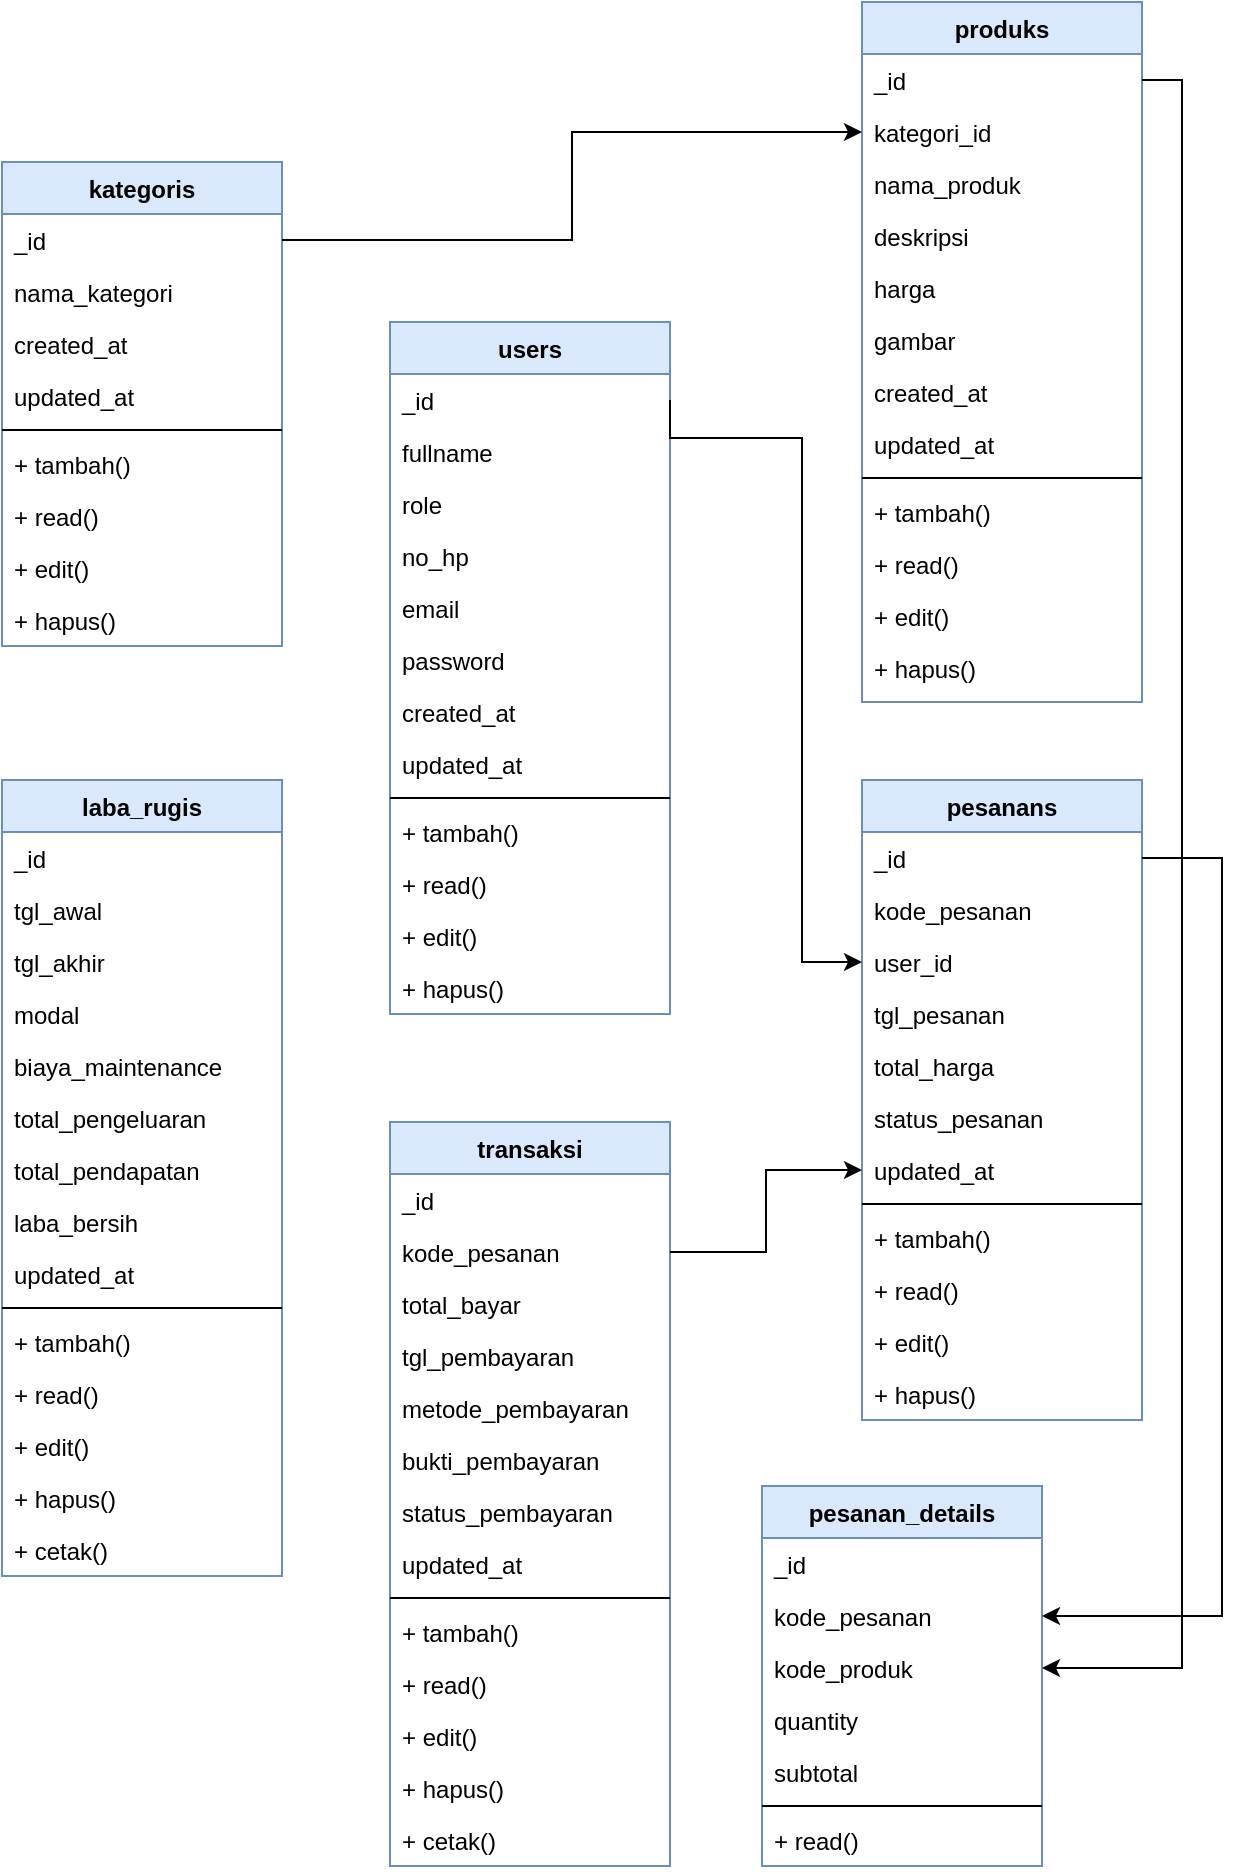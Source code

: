 <mxfile version="22.1.7" type="github">
  <diagram id="C5RBs43oDa-KdzZeNtuy" name="Page-1">
    <mxGraphModel dx="1837" dy="1169" grid="1" gridSize="10" guides="1" tooltips="1" connect="1" arrows="1" fold="1" page="1" pageScale="1" pageWidth="827" pageHeight="1169" math="0" shadow="0">
      <root>
        <mxCell id="WIyWlLk6GJQsqaUBKTNV-0" />
        <mxCell id="WIyWlLk6GJQsqaUBKTNV-1" parent="WIyWlLk6GJQsqaUBKTNV-0" />
        <mxCell id="zkfFHV4jXpPFQw0GAbJ--0" value="kategoris" style="swimlane;fontStyle=1;align=center;verticalAlign=top;childLayout=stackLayout;horizontal=1;startSize=26;horizontalStack=0;resizeParent=1;resizeLast=0;collapsible=1;marginBottom=0;rounded=0;shadow=0;strokeWidth=1;fillColor=#dae8fc;strokeColor=#6c8ebf;" parent="WIyWlLk6GJQsqaUBKTNV-1" vertex="1">
          <mxGeometry x="150" y="140" width="140" height="242" as="geometry">
            <mxRectangle x="230" y="140" width="160" height="26" as="alternateBounds" />
          </mxGeometry>
        </mxCell>
        <mxCell id="zkfFHV4jXpPFQw0GAbJ--1" value="_id" style="text;align=left;verticalAlign=top;spacingLeft=4;spacingRight=4;overflow=hidden;rotatable=0;points=[[0,0.5],[1,0.5]];portConstraint=eastwest;" parent="zkfFHV4jXpPFQw0GAbJ--0" vertex="1">
          <mxGeometry y="26" width="140" height="26" as="geometry" />
        </mxCell>
        <mxCell id="zkfFHV4jXpPFQw0GAbJ--2" value="nama_kategori" style="text;align=left;verticalAlign=top;spacingLeft=4;spacingRight=4;overflow=hidden;rotatable=0;points=[[0,0.5],[1,0.5]];portConstraint=eastwest;rounded=0;shadow=0;html=0;" parent="zkfFHV4jXpPFQw0GAbJ--0" vertex="1">
          <mxGeometry y="52" width="140" height="26" as="geometry" />
        </mxCell>
        <mxCell id="sMah7TJjEy4I3V0wS9Ff-29" value="created_at" style="text;align=left;verticalAlign=top;spacingLeft=4;spacingRight=4;overflow=hidden;rotatable=0;points=[[0,0.5],[1,0.5]];portConstraint=eastwest;rounded=0;shadow=0;html=0;" parent="zkfFHV4jXpPFQw0GAbJ--0" vertex="1">
          <mxGeometry y="78" width="140" height="26" as="geometry" />
        </mxCell>
        <mxCell id="sMah7TJjEy4I3V0wS9Ff-30" value="updated_at" style="text;align=left;verticalAlign=top;spacingLeft=4;spacingRight=4;overflow=hidden;rotatable=0;points=[[0,0.5],[1,0.5]];portConstraint=eastwest;rounded=0;shadow=0;html=0;" parent="zkfFHV4jXpPFQw0GAbJ--0" vertex="1">
          <mxGeometry y="104" width="140" height="26" as="geometry" />
        </mxCell>
        <mxCell id="zkfFHV4jXpPFQw0GAbJ--4" value="" style="line;html=1;strokeWidth=1;align=left;verticalAlign=middle;spacingTop=-1;spacingLeft=3;spacingRight=3;rotatable=0;labelPosition=right;points=[];portConstraint=eastwest;" parent="zkfFHV4jXpPFQw0GAbJ--0" vertex="1">
          <mxGeometry y="130" width="140" height="8" as="geometry" />
        </mxCell>
        <mxCell id="zkfFHV4jXpPFQw0GAbJ--5" value="+ tambah()" style="text;align=left;verticalAlign=top;spacingLeft=4;spacingRight=4;overflow=hidden;rotatable=0;points=[[0,0.5],[1,0.5]];portConstraint=eastwest;" parent="zkfFHV4jXpPFQw0GAbJ--0" vertex="1">
          <mxGeometry y="138" width="140" height="26" as="geometry" />
        </mxCell>
        <mxCell id="sMah7TJjEy4I3V0wS9Ff-94" value="+ read()" style="text;align=left;verticalAlign=top;spacingLeft=4;spacingRight=4;overflow=hidden;rotatable=0;points=[[0,0.5],[1,0.5]];portConstraint=eastwest;" parent="zkfFHV4jXpPFQw0GAbJ--0" vertex="1">
          <mxGeometry y="164" width="140" height="26" as="geometry" />
        </mxCell>
        <mxCell id="sMah7TJjEy4I3V0wS9Ff-27" value="+ edit()" style="text;align=left;verticalAlign=top;spacingLeft=4;spacingRight=4;overflow=hidden;rotatable=0;points=[[0,0.5],[1,0.5]];portConstraint=eastwest;" parent="zkfFHV4jXpPFQw0GAbJ--0" vertex="1">
          <mxGeometry y="190" width="140" height="26" as="geometry" />
        </mxCell>
        <mxCell id="sMah7TJjEy4I3V0wS9Ff-28" value="+ hapus()" style="text;align=left;verticalAlign=top;spacingLeft=4;spacingRight=4;overflow=hidden;rotatable=0;points=[[0,0.5],[1,0.5]];portConstraint=eastwest;" parent="zkfFHV4jXpPFQw0GAbJ--0" vertex="1">
          <mxGeometry y="216" width="140" height="26" as="geometry" />
        </mxCell>
        <mxCell id="zkfFHV4jXpPFQw0GAbJ--13" value="produks" style="swimlane;fontStyle=1;align=center;verticalAlign=top;childLayout=stackLayout;horizontal=1;startSize=26;horizontalStack=0;resizeParent=1;resizeLast=0;collapsible=1;marginBottom=0;rounded=0;shadow=0;strokeWidth=1;fillColor=#dae8fc;strokeColor=#6c8ebf;" parent="WIyWlLk6GJQsqaUBKTNV-1" vertex="1">
          <mxGeometry x="580" y="60" width="140" height="350" as="geometry">
            <mxRectangle x="340" y="380" width="170" height="26" as="alternateBounds" />
          </mxGeometry>
        </mxCell>
        <mxCell id="zkfFHV4jXpPFQw0GAbJ--14" value="_id" style="text;align=left;verticalAlign=top;spacingLeft=4;spacingRight=4;overflow=hidden;rotatable=0;points=[[0,0.5],[1,0.5]];portConstraint=eastwest;" parent="zkfFHV4jXpPFQw0GAbJ--13" vertex="1">
          <mxGeometry y="26" width="140" height="26" as="geometry" />
        </mxCell>
        <mxCell id="sMah7TJjEy4I3V0wS9Ff-37" value="kategori_id" style="text;align=left;verticalAlign=top;spacingLeft=4;spacingRight=4;overflow=hidden;rotatable=0;points=[[0,0.5],[1,0.5]];portConstraint=eastwest;" parent="zkfFHV4jXpPFQw0GAbJ--13" vertex="1">
          <mxGeometry y="52" width="140" height="26" as="geometry" />
        </mxCell>
        <mxCell id="sMah7TJjEy4I3V0wS9Ff-35" value="nama_produk" style="text;align=left;verticalAlign=top;spacingLeft=4;spacingRight=4;overflow=hidden;rotatable=0;points=[[0,0.5],[1,0.5]];portConstraint=eastwest;" parent="zkfFHV4jXpPFQw0GAbJ--13" vertex="1">
          <mxGeometry y="78" width="140" height="26" as="geometry" />
        </mxCell>
        <mxCell id="sMah7TJjEy4I3V0wS9Ff-36" value="deskripsi" style="text;align=left;verticalAlign=top;spacingLeft=4;spacingRight=4;overflow=hidden;rotatable=0;points=[[0,0.5],[1,0.5]];portConstraint=eastwest;" parent="zkfFHV4jXpPFQw0GAbJ--13" vertex="1">
          <mxGeometry y="104" width="140" height="26" as="geometry" />
        </mxCell>
        <mxCell id="sMah7TJjEy4I3V0wS9Ff-38" value="harga" style="text;align=left;verticalAlign=top;spacingLeft=4;spacingRight=4;overflow=hidden;rotatable=0;points=[[0,0.5],[1,0.5]];portConstraint=eastwest;" parent="zkfFHV4jXpPFQw0GAbJ--13" vertex="1">
          <mxGeometry y="130" width="140" height="26" as="geometry" />
        </mxCell>
        <mxCell id="sMah7TJjEy4I3V0wS9Ff-40" value="gambar" style="text;align=left;verticalAlign=top;spacingLeft=4;spacingRight=4;overflow=hidden;rotatable=0;points=[[0,0.5],[1,0.5]];portConstraint=eastwest;" parent="zkfFHV4jXpPFQw0GAbJ--13" vertex="1">
          <mxGeometry y="156" width="140" height="26" as="geometry" />
        </mxCell>
        <mxCell id="sMah7TJjEy4I3V0wS9Ff-41" value="created_at" style="text;align=left;verticalAlign=top;spacingLeft=4;spacingRight=4;overflow=hidden;rotatable=0;points=[[0,0.5],[1,0.5]];portConstraint=eastwest;rounded=0;shadow=0;html=0;" parent="zkfFHV4jXpPFQw0GAbJ--13" vertex="1">
          <mxGeometry y="182" width="140" height="26" as="geometry" />
        </mxCell>
        <mxCell id="sMah7TJjEy4I3V0wS9Ff-42" value="updated_at" style="text;align=left;verticalAlign=top;spacingLeft=4;spacingRight=4;overflow=hidden;rotatable=0;points=[[0,0.5],[1,0.5]];portConstraint=eastwest;rounded=0;shadow=0;html=0;" parent="zkfFHV4jXpPFQw0GAbJ--13" vertex="1">
          <mxGeometry y="208" width="140" height="26" as="geometry" />
        </mxCell>
        <mxCell id="zkfFHV4jXpPFQw0GAbJ--15" value="" style="line;html=1;strokeWidth=1;align=left;verticalAlign=middle;spacingTop=-1;spacingLeft=3;spacingRight=3;rotatable=0;labelPosition=right;points=[];portConstraint=eastwest;" parent="zkfFHV4jXpPFQw0GAbJ--13" vertex="1">
          <mxGeometry y="234" width="140" height="8" as="geometry" />
        </mxCell>
        <mxCell id="sMah7TJjEy4I3V0wS9Ff-31" value="+ tambah()" style="text;align=left;verticalAlign=top;spacingLeft=4;spacingRight=4;overflow=hidden;rotatable=0;points=[[0,0.5],[1,0.5]];portConstraint=eastwest;" parent="zkfFHV4jXpPFQw0GAbJ--13" vertex="1">
          <mxGeometry y="242" width="140" height="26" as="geometry" />
        </mxCell>
        <mxCell id="sMah7TJjEy4I3V0wS9Ff-34" value="+ read()" style="text;align=left;verticalAlign=top;spacingLeft=4;spacingRight=4;overflow=hidden;rotatable=0;points=[[0,0.5],[1,0.5]];portConstraint=eastwest;" parent="zkfFHV4jXpPFQw0GAbJ--13" vertex="1">
          <mxGeometry y="268" width="140" height="26" as="geometry" />
        </mxCell>
        <mxCell id="sMah7TJjEy4I3V0wS9Ff-32" value="+ edit()" style="text;align=left;verticalAlign=top;spacingLeft=4;spacingRight=4;overflow=hidden;rotatable=0;points=[[0,0.5],[1,0.5]];portConstraint=eastwest;" parent="zkfFHV4jXpPFQw0GAbJ--13" vertex="1">
          <mxGeometry y="294" width="140" height="26" as="geometry" />
        </mxCell>
        <mxCell id="sMah7TJjEy4I3V0wS9Ff-33" value="+ hapus()" style="text;align=left;verticalAlign=top;spacingLeft=4;spacingRight=4;overflow=hidden;rotatable=0;points=[[0,0.5],[1,0.5]];portConstraint=eastwest;" parent="zkfFHV4jXpPFQw0GAbJ--13" vertex="1">
          <mxGeometry y="320" width="140" height="26" as="geometry" />
        </mxCell>
        <mxCell id="zkfFHV4jXpPFQw0GAbJ--17" value="users" style="swimlane;fontStyle=1;align=center;verticalAlign=top;childLayout=stackLayout;horizontal=1;startSize=26;horizontalStack=0;resizeParent=1;resizeLast=0;collapsible=1;marginBottom=0;rounded=0;shadow=0;strokeWidth=1;fillColor=#dae8fc;strokeColor=#6c8ebf;" parent="WIyWlLk6GJQsqaUBKTNV-1" vertex="1">
          <mxGeometry x="344" y="220" width="140" height="346" as="geometry">
            <mxRectangle x="550" y="140" width="160" height="26" as="alternateBounds" />
          </mxGeometry>
        </mxCell>
        <mxCell id="zkfFHV4jXpPFQw0GAbJ--18" value="_id" style="text;align=left;verticalAlign=top;spacingLeft=4;spacingRight=4;overflow=hidden;rotatable=0;points=[[0,0.5],[1,0.5]];portConstraint=eastwest;" parent="zkfFHV4jXpPFQw0GAbJ--17" vertex="1">
          <mxGeometry y="26" width="140" height="26" as="geometry" />
        </mxCell>
        <mxCell id="zkfFHV4jXpPFQw0GAbJ--19" value="fullname" style="text;align=left;verticalAlign=top;spacingLeft=4;spacingRight=4;overflow=hidden;rotatable=0;points=[[0,0.5],[1,0.5]];portConstraint=eastwest;rounded=0;shadow=0;html=0;" parent="zkfFHV4jXpPFQw0GAbJ--17" vertex="1">
          <mxGeometry y="52" width="140" height="26" as="geometry" />
        </mxCell>
        <mxCell id="sMah7TJjEy4I3V0wS9Ff-48" value="role" style="text;align=left;verticalAlign=top;spacingLeft=4;spacingRight=4;overflow=hidden;rotatable=0;points=[[0,0.5],[1,0.5]];portConstraint=eastwest;rounded=0;shadow=0;html=0;" parent="zkfFHV4jXpPFQw0GAbJ--17" vertex="1">
          <mxGeometry y="78" width="140" height="26" as="geometry" />
        </mxCell>
        <mxCell id="zkfFHV4jXpPFQw0GAbJ--20" value="no_hp" style="text;align=left;verticalAlign=top;spacingLeft=4;spacingRight=4;overflow=hidden;rotatable=0;points=[[0,0.5],[1,0.5]];portConstraint=eastwest;rounded=0;shadow=0;html=0;" parent="zkfFHV4jXpPFQw0GAbJ--17" vertex="1">
          <mxGeometry y="104" width="140" height="26" as="geometry" />
        </mxCell>
        <mxCell id="zkfFHV4jXpPFQw0GAbJ--21" value="email" style="text;align=left;verticalAlign=top;spacingLeft=4;spacingRight=4;overflow=hidden;rotatable=0;points=[[0,0.5],[1,0.5]];portConstraint=eastwest;rounded=0;shadow=0;html=0;" parent="zkfFHV4jXpPFQw0GAbJ--17" vertex="1">
          <mxGeometry y="130" width="140" height="26" as="geometry" />
        </mxCell>
        <mxCell id="zkfFHV4jXpPFQw0GAbJ--22" value="password" style="text;align=left;verticalAlign=top;spacingLeft=4;spacingRight=4;overflow=hidden;rotatable=0;points=[[0,0.5],[1,0.5]];portConstraint=eastwest;rounded=0;shadow=0;html=0;" parent="zkfFHV4jXpPFQw0GAbJ--17" vertex="1">
          <mxGeometry y="156" width="140" height="26" as="geometry" />
        </mxCell>
        <mxCell id="sMah7TJjEy4I3V0wS9Ff-73" value="created_at" style="text;align=left;verticalAlign=top;spacingLeft=4;spacingRight=4;overflow=hidden;rotatable=0;points=[[0,0.5],[1,0.5]];portConstraint=eastwest;rounded=0;shadow=0;html=0;" parent="zkfFHV4jXpPFQw0GAbJ--17" vertex="1">
          <mxGeometry y="182" width="140" height="26" as="geometry" />
        </mxCell>
        <mxCell id="sMah7TJjEy4I3V0wS9Ff-74" value="updated_at" style="text;align=left;verticalAlign=top;spacingLeft=4;spacingRight=4;overflow=hidden;rotatable=0;points=[[0,0.5],[1,0.5]];portConstraint=eastwest;rounded=0;shadow=0;html=0;" parent="zkfFHV4jXpPFQw0GAbJ--17" vertex="1">
          <mxGeometry y="208" width="140" height="26" as="geometry" />
        </mxCell>
        <mxCell id="zkfFHV4jXpPFQw0GAbJ--23" value="" style="line;html=1;strokeWidth=1;align=left;verticalAlign=middle;spacingTop=-1;spacingLeft=3;spacingRight=3;rotatable=0;labelPosition=right;points=[];portConstraint=eastwest;" parent="zkfFHV4jXpPFQw0GAbJ--17" vertex="1">
          <mxGeometry y="234" width="140" height="8" as="geometry" />
        </mxCell>
        <mxCell id="sMah7TJjEy4I3V0wS9Ff-47" value="+ tambah()" style="text;align=left;verticalAlign=top;spacingLeft=4;spacingRight=4;overflow=hidden;rotatable=0;points=[[0,0.5],[1,0.5]];portConstraint=eastwest;" parent="zkfFHV4jXpPFQw0GAbJ--17" vertex="1">
          <mxGeometry y="242" width="140" height="26" as="geometry" />
        </mxCell>
        <mxCell id="sMah7TJjEy4I3V0wS9Ff-44" value="+ read()" style="text;align=left;verticalAlign=top;spacingLeft=4;spacingRight=4;overflow=hidden;rotatable=0;points=[[0,0.5],[1,0.5]];portConstraint=eastwest;" parent="zkfFHV4jXpPFQw0GAbJ--17" vertex="1">
          <mxGeometry y="268" width="140" height="26" as="geometry" />
        </mxCell>
        <mxCell id="sMah7TJjEy4I3V0wS9Ff-45" value="+ edit()" style="text;align=left;verticalAlign=top;spacingLeft=4;spacingRight=4;overflow=hidden;rotatable=0;points=[[0,0.5],[1,0.5]];portConstraint=eastwest;" parent="zkfFHV4jXpPFQw0GAbJ--17" vertex="1">
          <mxGeometry y="294" width="140" height="26" as="geometry" />
        </mxCell>
        <mxCell id="sMah7TJjEy4I3V0wS9Ff-46" value="+ hapus()" style="text;align=left;verticalAlign=top;spacingLeft=4;spacingRight=4;overflow=hidden;rotatable=0;points=[[0,0.5],[1,0.5]];portConstraint=eastwest;" parent="zkfFHV4jXpPFQw0GAbJ--17" vertex="1">
          <mxGeometry y="320" width="140" height="26" as="geometry" />
        </mxCell>
        <mxCell id="sMah7TJjEy4I3V0wS9Ff-0" value="pesanans" style="swimlane;fontStyle=1;align=center;verticalAlign=top;childLayout=stackLayout;horizontal=1;startSize=26;horizontalStack=0;resizeParent=1;resizeLast=0;collapsible=1;marginBottom=0;rounded=0;shadow=0;strokeWidth=1;fillColor=#dae8fc;strokeColor=#6c8ebf;" parent="WIyWlLk6GJQsqaUBKTNV-1" vertex="1">
          <mxGeometry x="580" y="449" width="140" height="320" as="geometry">
            <mxRectangle x="550" y="140" width="160" height="26" as="alternateBounds" />
          </mxGeometry>
        </mxCell>
        <mxCell id="sMah7TJjEy4I3V0wS9Ff-1" value="_id" style="text;align=left;verticalAlign=top;spacingLeft=4;spacingRight=4;overflow=hidden;rotatable=0;points=[[0,0.5],[1,0.5]];portConstraint=eastwest;" parent="sMah7TJjEy4I3V0wS9Ff-0" vertex="1">
          <mxGeometry y="26" width="140" height="26" as="geometry" />
        </mxCell>
        <mxCell id="sMah7TJjEy4I3V0wS9Ff-110" value="kode_pesanan" style="text;align=left;verticalAlign=top;spacingLeft=4;spacingRight=4;overflow=hidden;rotatable=0;points=[[0,0.5],[1,0.5]];portConstraint=eastwest;" parent="sMah7TJjEy4I3V0wS9Ff-0" vertex="1">
          <mxGeometry y="52" width="140" height="26" as="geometry" />
        </mxCell>
        <mxCell id="sMah7TJjEy4I3V0wS9Ff-2" value="user_id" style="text;align=left;verticalAlign=top;spacingLeft=4;spacingRight=4;overflow=hidden;rotatable=0;points=[[0,0.5],[1,0.5]];portConstraint=eastwest;rounded=0;shadow=0;html=0;" parent="sMah7TJjEy4I3V0wS9Ff-0" vertex="1">
          <mxGeometry y="78" width="140" height="26" as="geometry" />
        </mxCell>
        <mxCell id="sMah7TJjEy4I3V0wS9Ff-3" value="tgl_pesanan" style="text;align=left;verticalAlign=top;spacingLeft=4;spacingRight=4;overflow=hidden;rotatable=0;points=[[0,0.5],[1,0.5]];portConstraint=eastwest;rounded=0;shadow=0;html=0;" parent="sMah7TJjEy4I3V0wS9Ff-0" vertex="1">
          <mxGeometry y="104" width="140" height="26" as="geometry" />
        </mxCell>
        <mxCell id="sMah7TJjEy4I3V0wS9Ff-5" value="total_harga" style="text;align=left;verticalAlign=top;spacingLeft=4;spacingRight=4;overflow=hidden;rotatable=0;points=[[0,0.5],[1,0.5]];portConstraint=eastwest;rounded=0;shadow=0;html=0;" parent="sMah7TJjEy4I3V0wS9Ff-0" vertex="1">
          <mxGeometry y="130" width="140" height="26" as="geometry" />
        </mxCell>
        <mxCell id="sMah7TJjEy4I3V0wS9Ff-4" value="status_pesanan" style="text;align=left;verticalAlign=top;spacingLeft=4;spacingRight=4;overflow=hidden;rotatable=0;points=[[0,0.5],[1,0.5]];portConstraint=eastwest;rounded=0;shadow=0;html=0;" parent="sMah7TJjEy4I3V0wS9Ff-0" vertex="1">
          <mxGeometry y="156" width="140" height="26" as="geometry" />
        </mxCell>
        <mxCell id="sMah7TJjEy4I3V0wS9Ff-75" value="updated_at" style="text;align=left;verticalAlign=top;spacingLeft=4;spacingRight=4;overflow=hidden;rotatable=0;points=[[0,0.5],[1,0.5]];portConstraint=eastwest;rounded=0;shadow=0;html=0;" parent="sMah7TJjEy4I3V0wS9Ff-0" vertex="1">
          <mxGeometry y="182" width="140" height="26" as="geometry" />
        </mxCell>
        <mxCell id="sMah7TJjEy4I3V0wS9Ff-6" value="" style="line;html=1;strokeWidth=1;align=left;verticalAlign=middle;spacingTop=-1;spacingLeft=3;spacingRight=3;rotatable=0;labelPosition=right;points=[];portConstraint=eastwest;" parent="sMah7TJjEy4I3V0wS9Ff-0" vertex="1">
          <mxGeometry y="208" width="140" height="8" as="geometry" />
        </mxCell>
        <mxCell id="sMah7TJjEy4I3V0wS9Ff-59" value="+ tambah()" style="text;align=left;verticalAlign=top;spacingLeft=4;spacingRight=4;overflow=hidden;rotatable=0;points=[[0,0.5],[1,0.5]];portConstraint=eastwest;" parent="sMah7TJjEy4I3V0wS9Ff-0" vertex="1">
          <mxGeometry y="216" width="140" height="26" as="geometry" />
        </mxCell>
        <mxCell id="sMah7TJjEy4I3V0wS9Ff-60" value="+ read()" style="text;align=left;verticalAlign=top;spacingLeft=4;spacingRight=4;overflow=hidden;rotatable=0;points=[[0,0.5],[1,0.5]];portConstraint=eastwest;" parent="sMah7TJjEy4I3V0wS9Ff-0" vertex="1">
          <mxGeometry y="242" width="140" height="26" as="geometry" />
        </mxCell>
        <mxCell id="sMah7TJjEy4I3V0wS9Ff-61" value="+ edit()" style="text;align=left;verticalAlign=top;spacingLeft=4;spacingRight=4;overflow=hidden;rotatable=0;points=[[0,0.5],[1,0.5]];portConstraint=eastwest;" parent="sMah7TJjEy4I3V0wS9Ff-0" vertex="1">
          <mxGeometry y="268" width="140" height="26" as="geometry" />
        </mxCell>
        <mxCell id="sMah7TJjEy4I3V0wS9Ff-62" value="+ hapus()" style="text;align=left;verticalAlign=top;spacingLeft=4;spacingRight=4;overflow=hidden;rotatable=0;points=[[0,0.5],[1,0.5]];portConstraint=eastwest;" parent="sMah7TJjEy4I3V0wS9Ff-0" vertex="1">
          <mxGeometry y="294" width="140" height="26" as="geometry" />
        </mxCell>
        <mxCell id="sMah7TJjEy4I3V0wS9Ff-9" value="transaksi" style="swimlane;fontStyle=1;align=center;verticalAlign=top;childLayout=stackLayout;horizontal=1;startSize=26;horizontalStack=0;resizeParent=1;resizeLast=0;collapsible=1;marginBottom=0;rounded=0;shadow=0;strokeWidth=1;fillColor=#dae8fc;strokeColor=#6c8ebf;" parent="WIyWlLk6GJQsqaUBKTNV-1" vertex="1">
          <mxGeometry x="344" y="620" width="140" height="372" as="geometry">
            <mxRectangle x="550" y="140" width="160" height="26" as="alternateBounds" />
          </mxGeometry>
        </mxCell>
        <mxCell id="sMah7TJjEy4I3V0wS9Ff-10" value="_id" style="text;align=left;verticalAlign=top;spacingLeft=4;spacingRight=4;overflow=hidden;rotatable=0;points=[[0,0.5],[1,0.5]];portConstraint=eastwest;" parent="sMah7TJjEy4I3V0wS9Ff-9" vertex="1">
          <mxGeometry y="26" width="140" height="26" as="geometry" />
        </mxCell>
        <mxCell id="sMah7TJjEy4I3V0wS9Ff-11" value="kode_pesanan" style="text;align=left;verticalAlign=top;spacingLeft=4;spacingRight=4;overflow=hidden;rotatable=0;points=[[0,0.5],[1,0.5]];portConstraint=eastwest;rounded=0;shadow=0;html=0;" parent="sMah7TJjEy4I3V0wS9Ff-9" vertex="1">
          <mxGeometry y="52" width="140" height="26" as="geometry" />
        </mxCell>
        <mxCell id="sMah7TJjEy4I3V0wS9Ff-12" value="total_bayar" style="text;align=left;verticalAlign=top;spacingLeft=4;spacingRight=4;overflow=hidden;rotatable=0;points=[[0,0.5],[1,0.5]];portConstraint=eastwest;rounded=0;shadow=0;html=0;" parent="sMah7TJjEy4I3V0wS9Ff-9" vertex="1">
          <mxGeometry y="78" width="140" height="26" as="geometry" />
        </mxCell>
        <mxCell id="sMah7TJjEy4I3V0wS9Ff-89" value="tgl_pembayaran" style="text;align=left;verticalAlign=top;spacingLeft=4;spacingRight=4;overflow=hidden;rotatable=0;points=[[0,0.5],[1,0.5]];portConstraint=eastwest;rounded=0;shadow=0;html=0;" parent="sMah7TJjEy4I3V0wS9Ff-9" vertex="1">
          <mxGeometry y="104" width="140" height="26" as="geometry" />
        </mxCell>
        <mxCell id="sMah7TJjEy4I3V0wS9Ff-13" value="metode_pembayaran" style="text;align=left;verticalAlign=top;spacingLeft=4;spacingRight=4;overflow=hidden;rotatable=0;points=[[0,0.5],[1,0.5]];portConstraint=eastwest;rounded=0;shadow=0;html=0;" parent="sMah7TJjEy4I3V0wS9Ff-9" vertex="1">
          <mxGeometry y="130" width="140" height="26" as="geometry" />
        </mxCell>
        <mxCell id="sMah7TJjEy4I3V0wS9Ff-14" value="bukti_pembayaran" style="text;align=left;verticalAlign=top;spacingLeft=4;spacingRight=4;overflow=hidden;rotatable=0;points=[[0,0.5],[1,0.5]];portConstraint=eastwest;rounded=0;shadow=0;html=0;" parent="sMah7TJjEy4I3V0wS9Ff-9" vertex="1">
          <mxGeometry y="156" width="140" height="26" as="geometry" />
        </mxCell>
        <mxCell id="sMah7TJjEy4I3V0wS9Ff-88" value="status_pembayaran" style="text;align=left;verticalAlign=top;spacingLeft=4;spacingRight=4;overflow=hidden;rotatable=0;points=[[0,0.5],[1,0.5]];portConstraint=eastwest;rounded=0;shadow=0;html=0;" parent="sMah7TJjEy4I3V0wS9Ff-9" vertex="1">
          <mxGeometry y="182" width="140" height="26" as="geometry" />
        </mxCell>
        <mxCell id="sMah7TJjEy4I3V0wS9Ff-90" value="updated_at" style="text;align=left;verticalAlign=top;spacingLeft=4;spacingRight=4;overflow=hidden;rotatable=0;points=[[0,0.5],[1,0.5]];portConstraint=eastwest;rounded=0;shadow=0;html=0;" parent="sMah7TJjEy4I3V0wS9Ff-9" vertex="1">
          <mxGeometry y="208" width="140" height="26" as="geometry" />
        </mxCell>
        <mxCell id="sMah7TJjEy4I3V0wS9Ff-15" value="" style="line;html=1;strokeWidth=1;align=left;verticalAlign=middle;spacingTop=-1;spacingLeft=3;spacingRight=3;rotatable=0;labelPosition=right;points=[];portConstraint=eastwest;" parent="sMah7TJjEy4I3V0wS9Ff-9" vertex="1">
          <mxGeometry y="234" width="140" height="8" as="geometry" />
        </mxCell>
        <mxCell id="sMah7TJjEy4I3V0wS9Ff-63" value="+ tambah()" style="text;align=left;verticalAlign=top;spacingLeft=4;spacingRight=4;overflow=hidden;rotatable=0;points=[[0,0.5],[1,0.5]];portConstraint=eastwest;" parent="sMah7TJjEy4I3V0wS9Ff-9" vertex="1">
          <mxGeometry y="242" width="140" height="26" as="geometry" />
        </mxCell>
        <mxCell id="sMah7TJjEy4I3V0wS9Ff-64" value="+ read()" style="text;align=left;verticalAlign=top;spacingLeft=4;spacingRight=4;overflow=hidden;rotatable=0;points=[[0,0.5],[1,0.5]];portConstraint=eastwest;" parent="sMah7TJjEy4I3V0wS9Ff-9" vertex="1">
          <mxGeometry y="268" width="140" height="26" as="geometry" />
        </mxCell>
        <mxCell id="sMah7TJjEy4I3V0wS9Ff-65" value="+ edit()" style="text;align=left;verticalAlign=top;spacingLeft=4;spacingRight=4;overflow=hidden;rotatable=0;points=[[0,0.5],[1,0.5]];portConstraint=eastwest;" parent="sMah7TJjEy4I3V0wS9Ff-9" vertex="1">
          <mxGeometry y="294" width="140" height="26" as="geometry" />
        </mxCell>
        <mxCell id="sMah7TJjEy4I3V0wS9Ff-66" value="+ hapus()" style="text;align=left;verticalAlign=top;spacingLeft=4;spacingRight=4;overflow=hidden;rotatable=0;points=[[0,0.5],[1,0.5]];portConstraint=eastwest;" parent="sMah7TJjEy4I3V0wS9Ff-9" vertex="1">
          <mxGeometry y="320" width="140" height="26" as="geometry" />
        </mxCell>
        <mxCell id="sMah7TJjEy4I3V0wS9Ff-67" value="+ cetak()" style="text;align=left;verticalAlign=top;spacingLeft=4;spacingRight=4;overflow=hidden;rotatable=0;points=[[0,0.5],[1,0.5]];portConstraint=eastwest;" parent="sMah7TJjEy4I3V0wS9Ff-9" vertex="1">
          <mxGeometry y="346" width="140" height="26" as="geometry" />
        </mxCell>
        <mxCell id="sMah7TJjEy4I3V0wS9Ff-49" style="edgeStyle=orthogonalEdgeStyle;rounded=0;orthogonalLoop=1;jettySize=auto;html=1;exitX=1;exitY=0.5;exitDx=0;exitDy=0;entryX=0;entryY=0.5;entryDx=0;entryDy=0;" parent="WIyWlLk6GJQsqaUBKTNV-1" source="zkfFHV4jXpPFQw0GAbJ--1" target="sMah7TJjEy4I3V0wS9Ff-37" edge="1">
          <mxGeometry relative="1" as="geometry" />
        </mxCell>
        <mxCell id="sMah7TJjEy4I3V0wS9Ff-50" value="laba_rugis" style="swimlane;fontStyle=1;align=center;verticalAlign=top;childLayout=stackLayout;horizontal=1;startSize=26;horizontalStack=0;resizeParent=1;resizeLast=0;collapsible=1;marginBottom=0;rounded=0;shadow=0;strokeWidth=1;fillColor=#dae8fc;strokeColor=#6c8ebf;" parent="WIyWlLk6GJQsqaUBKTNV-1" vertex="1">
          <mxGeometry x="150" y="449" width="140" height="398" as="geometry">
            <mxRectangle x="130" y="380" width="160" height="26" as="alternateBounds" />
          </mxGeometry>
        </mxCell>
        <mxCell id="sMah7TJjEy4I3V0wS9Ff-51" value="_id" style="text;align=left;verticalAlign=top;spacingLeft=4;spacingRight=4;overflow=hidden;rotatable=0;points=[[0,0.5],[1,0.5]];portConstraint=eastwest;" parent="sMah7TJjEy4I3V0wS9Ff-50" vertex="1">
          <mxGeometry y="26" width="140" height="26" as="geometry" />
        </mxCell>
        <mxCell id="sMah7TJjEy4I3V0wS9Ff-52" value="tgl_awal" style="text;align=left;verticalAlign=top;spacingLeft=4;spacingRight=4;overflow=hidden;rotatable=0;points=[[0,0.5],[1,0.5]];portConstraint=eastwest;rounded=0;shadow=0;html=0;" parent="sMah7TJjEy4I3V0wS9Ff-50" vertex="1">
          <mxGeometry y="52" width="140" height="26" as="geometry" />
        </mxCell>
        <mxCell id="sMah7TJjEy4I3V0wS9Ff-98" value="tgl_akhir" style="text;align=left;verticalAlign=top;spacingLeft=4;spacingRight=4;overflow=hidden;rotatable=0;points=[[0,0.5],[1,0.5]];portConstraint=eastwest;rounded=0;shadow=0;html=0;" parent="sMah7TJjEy4I3V0wS9Ff-50" vertex="1">
          <mxGeometry y="78" width="140" height="26" as="geometry" />
        </mxCell>
        <mxCell id="sMah7TJjEy4I3V0wS9Ff-99" value="modal" style="text;align=left;verticalAlign=top;spacingLeft=4;spacingRight=4;overflow=hidden;rotatable=0;points=[[0,0.5],[1,0.5]];portConstraint=eastwest;rounded=0;shadow=0;html=0;" parent="sMah7TJjEy4I3V0wS9Ff-50" vertex="1">
          <mxGeometry y="104" width="140" height="26" as="geometry" />
        </mxCell>
        <mxCell id="sMah7TJjEy4I3V0wS9Ff-100" value="biaya_maintenance" style="text;align=left;verticalAlign=top;spacingLeft=4;spacingRight=4;overflow=hidden;rotatable=0;points=[[0,0.5],[1,0.5]];portConstraint=eastwest;rounded=0;shadow=0;html=0;" parent="sMah7TJjEy4I3V0wS9Ff-50" vertex="1">
          <mxGeometry y="130" width="140" height="26" as="geometry" />
        </mxCell>
        <mxCell id="sMah7TJjEy4I3V0wS9Ff-101" value="total_pengeluaran" style="text;align=left;verticalAlign=top;spacingLeft=4;spacingRight=4;overflow=hidden;rotatable=0;points=[[0,0.5],[1,0.5]];portConstraint=eastwest;rounded=0;shadow=0;html=0;" parent="sMah7TJjEy4I3V0wS9Ff-50" vertex="1">
          <mxGeometry y="156" width="140" height="26" as="geometry" />
        </mxCell>
        <mxCell id="sMah7TJjEy4I3V0wS9Ff-102" value="total_pendapatan" style="text;align=left;verticalAlign=top;spacingLeft=4;spacingRight=4;overflow=hidden;rotatable=0;points=[[0,0.5],[1,0.5]];portConstraint=eastwest;rounded=0;shadow=0;html=0;" parent="sMah7TJjEy4I3V0wS9Ff-50" vertex="1">
          <mxGeometry y="182" width="140" height="26" as="geometry" />
        </mxCell>
        <mxCell id="sMah7TJjEy4I3V0wS9Ff-103" value="laba_bersih" style="text;align=left;verticalAlign=top;spacingLeft=4;spacingRight=4;overflow=hidden;rotatable=0;points=[[0,0.5],[1,0.5]];portConstraint=eastwest;rounded=0;shadow=0;html=0;" parent="sMah7TJjEy4I3V0wS9Ff-50" vertex="1">
          <mxGeometry y="208" width="140" height="26" as="geometry" />
        </mxCell>
        <mxCell id="sMah7TJjEy4I3V0wS9Ff-112" value="updated_at" style="text;align=left;verticalAlign=top;spacingLeft=4;spacingRight=4;overflow=hidden;rotatable=0;points=[[0,0.5],[1,0.5]];portConstraint=eastwest;rounded=0;shadow=0;html=0;" parent="sMah7TJjEy4I3V0wS9Ff-50" vertex="1">
          <mxGeometry y="234" width="140" height="26" as="geometry" />
        </mxCell>
        <mxCell id="sMah7TJjEy4I3V0wS9Ff-53" value="" style="line;html=1;strokeWidth=1;align=left;verticalAlign=middle;spacingTop=-1;spacingLeft=3;spacingRight=3;rotatable=0;labelPosition=right;points=[];portConstraint=eastwest;" parent="sMah7TJjEy4I3V0wS9Ff-50" vertex="1">
          <mxGeometry y="260" width="140" height="8" as="geometry" />
        </mxCell>
        <mxCell id="sMah7TJjEy4I3V0wS9Ff-68" value="+ tambah()" style="text;align=left;verticalAlign=top;spacingLeft=4;spacingRight=4;overflow=hidden;rotatable=0;points=[[0,0.5],[1,0.5]];portConstraint=eastwest;" parent="sMah7TJjEy4I3V0wS9Ff-50" vertex="1">
          <mxGeometry y="268" width="140" height="26" as="geometry" />
        </mxCell>
        <mxCell id="sMah7TJjEy4I3V0wS9Ff-69" value="+ read()" style="text;align=left;verticalAlign=top;spacingLeft=4;spacingRight=4;overflow=hidden;rotatable=0;points=[[0,0.5],[1,0.5]];portConstraint=eastwest;" parent="sMah7TJjEy4I3V0wS9Ff-50" vertex="1">
          <mxGeometry y="294" width="140" height="26" as="geometry" />
        </mxCell>
        <mxCell id="sMah7TJjEy4I3V0wS9Ff-70" value="+ edit()" style="text;align=left;verticalAlign=top;spacingLeft=4;spacingRight=4;overflow=hidden;rotatable=0;points=[[0,0.5],[1,0.5]];portConstraint=eastwest;" parent="sMah7TJjEy4I3V0wS9Ff-50" vertex="1">
          <mxGeometry y="320" width="140" height="26" as="geometry" />
        </mxCell>
        <mxCell id="sMah7TJjEy4I3V0wS9Ff-71" value="+ hapus()" style="text;align=left;verticalAlign=top;spacingLeft=4;spacingRight=4;overflow=hidden;rotatable=0;points=[[0,0.5],[1,0.5]];portConstraint=eastwest;" parent="sMah7TJjEy4I3V0wS9Ff-50" vertex="1">
          <mxGeometry y="346" width="140" height="26" as="geometry" />
        </mxCell>
        <mxCell id="sMah7TJjEy4I3V0wS9Ff-72" value="+ cetak()" style="text;align=left;verticalAlign=top;spacingLeft=4;spacingRight=4;overflow=hidden;rotatable=0;points=[[0,0.5],[1,0.5]];portConstraint=eastwest;" parent="sMah7TJjEy4I3V0wS9Ff-50" vertex="1">
          <mxGeometry y="372" width="140" height="26" as="geometry" />
        </mxCell>
        <mxCell id="sMah7TJjEy4I3V0wS9Ff-76" value="pesanan_details" style="swimlane;fontStyle=1;align=center;verticalAlign=top;childLayout=stackLayout;horizontal=1;startSize=26;horizontalStack=0;resizeParent=1;resizeLast=0;collapsible=1;marginBottom=0;rounded=0;shadow=0;strokeWidth=1;fillColor=#dae8fc;strokeColor=#6c8ebf;" parent="WIyWlLk6GJQsqaUBKTNV-1" vertex="1">
          <mxGeometry x="530" y="802" width="140" height="190" as="geometry">
            <mxRectangle x="130" y="380" width="160" height="26" as="alternateBounds" />
          </mxGeometry>
        </mxCell>
        <mxCell id="sMah7TJjEy4I3V0wS9Ff-77" value="_id" style="text;align=left;verticalAlign=top;spacingLeft=4;spacingRight=4;overflow=hidden;rotatable=0;points=[[0,0.5],[1,0.5]];portConstraint=eastwest;" parent="sMah7TJjEy4I3V0wS9Ff-76" vertex="1">
          <mxGeometry y="26" width="140" height="26" as="geometry" />
        </mxCell>
        <mxCell id="sMah7TJjEy4I3V0wS9Ff-78" value="kode_pesanan" style="text;align=left;verticalAlign=top;spacingLeft=4;spacingRight=4;overflow=hidden;rotatable=0;points=[[0,0.5],[1,0.5]];portConstraint=eastwest;rounded=0;shadow=0;html=0;" parent="sMah7TJjEy4I3V0wS9Ff-76" vertex="1">
          <mxGeometry y="52" width="140" height="26" as="geometry" />
        </mxCell>
        <mxCell id="sMah7TJjEy4I3V0wS9Ff-83" value="kode_produk" style="text;align=left;verticalAlign=top;spacingLeft=4;spacingRight=4;overflow=hidden;rotatable=0;points=[[0,0.5],[1,0.5]];portConstraint=eastwest;rounded=0;shadow=0;html=0;" parent="sMah7TJjEy4I3V0wS9Ff-76" vertex="1">
          <mxGeometry y="78" width="140" height="26" as="geometry" />
        </mxCell>
        <mxCell id="sMah7TJjEy4I3V0wS9Ff-84" value="quantity" style="text;align=left;verticalAlign=top;spacingLeft=4;spacingRight=4;overflow=hidden;rotatable=0;points=[[0,0.5],[1,0.5]];portConstraint=eastwest;rounded=0;shadow=0;html=0;" parent="sMah7TJjEy4I3V0wS9Ff-76" vertex="1">
          <mxGeometry y="104" width="140" height="26" as="geometry" />
        </mxCell>
        <mxCell id="sMah7TJjEy4I3V0wS9Ff-85" value="subtotal" style="text;align=left;verticalAlign=top;spacingLeft=4;spacingRight=4;overflow=hidden;rotatable=0;points=[[0,0.5],[1,0.5]];portConstraint=eastwest;rounded=0;shadow=0;html=0;" parent="sMah7TJjEy4I3V0wS9Ff-76" vertex="1">
          <mxGeometry y="130" width="140" height="26" as="geometry" />
        </mxCell>
        <mxCell id="sMah7TJjEy4I3V0wS9Ff-79" value="" style="line;html=1;strokeWidth=1;align=left;verticalAlign=middle;spacingTop=-1;spacingLeft=3;spacingRight=3;rotatable=0;labelPosition=right;points=[];portConstraint=eastwest;" parent="sMah7TJjEy4I3V0wS9Ff-76" vertex="1">
          <mxGeometry y="156" width="140" height="8" as="geometry" />
        </mxCell>
        <mxCell id="sMah7TJjEy4I3V0wS9Ff-81" value="+ read()" style="text;align=left;verticalAlign=top;spacingLeft=4;spacingRight=4;overflow=hidden;rotatable=0;points=[[0,0.5],[1,0.5]];portConstraint=eastwest;" parent="sMah7TJjEy4I3V0wS9Ff-76" vertex="1">
          <mxGeometry y="164" width="140" height="26" as="geometry" />
        </mxCell>
        <mxCell id="sMah7TJjEy4I3V0wS9Ff-104" style="edgeStyle=orthogonalEdgeStyle;rounded=0;orthogonalLoop=1;jettySize=auto;html=1;exitX=1;exitY=0.5;exitDx=0;exitDy=0;entryX=0;entryY=0.5;entryDx=0;entryDy=0;" parent="WIyWlLk6GJQsqaUBKTNV-1" source="zkfFHV4jXpPFQw0GAbJ--18" target="sMah7TJjEy4I3V0wS9Ff-2" edge="1">
          <mxGeometry relative="1" as="geometry">
            <Array as="points">
              <mxPoint x="550" y="278" />
              <mxPoint x="550" y="540" />
            </Array>
          </mxGeometry>
        </mxCell>
        <mxCell id="sMah7TJjEy4I3V0wS9Ff-105" style="edgeStyle=orthogonalEdgeStyle;rounded=0;orthogonalLoop=1;jettySize=auto;html=1;exitX=1;exitY=0.5;exitDx=0;exitDy=0;entryX=1;entryY=0.5;entryDx=0;entryDy=0;" parent="WIyWlLk6GJQsqaUBKTNV-1" source="zkfFHV4jXpPFQw0GAbJ--14" target="sMah7TJjEy4I3V0wS9Ff-83" edge="1">
          <mxGeometry relative="1" as="geometry" />
        </mxCell>
        <mxCell id="sMah7TJjEy4I3V0wS9Ff-106" style="edgeStyle=orthogonalEdgeStyle;rounded=0;orthogonalLoop=1;jettySize=auto;html=1;exitX=1;exitY=0.5;exitDx=0;exitDy=0;entryX=1;entryY=0.5;entryDx=0;entryDy=0;" parent="WIyWlLk6GJQsqaUBKTNV-1" source="sMah7TJjEy4I3V0wS9Ff-1" target="sMah7TJjEy4I3V0wS9Ff-78" edge="1">
          <mxGeometry relative="1" as="geometry">
            <Array as="points">
              <mxPoint x="760" y="488" />
              <mxPoint x="760" y="867" />
            </Array>
          </mxGeometry>
        </mxCell>
        <mxCell id="sMah7TJjEy4I3V0wS9Ff-108" style="edgeStyle=orthogonalEdgeStyle;rounded=0;orthogonalLoop=1;jettySize=auto;html=1;exitX=1;exitY=0.5;exitDx=0;exitDy=0;entryX=0;entryY=0.5;entryDx=0;entryDy=0;" parent="WIyWlLk6GJQsqaUBKTNV-1" source="sMah7TJjEy4I3V0wS9Ff-11" target="sMah7TJjEy4I3V0wS9Ff-75" edge="1">
          <mxGeometry relative="1" as="geometry" />
        </mxCell>
      </root>
    </mxGraphModel>
  </diagram>
</mxfile>
